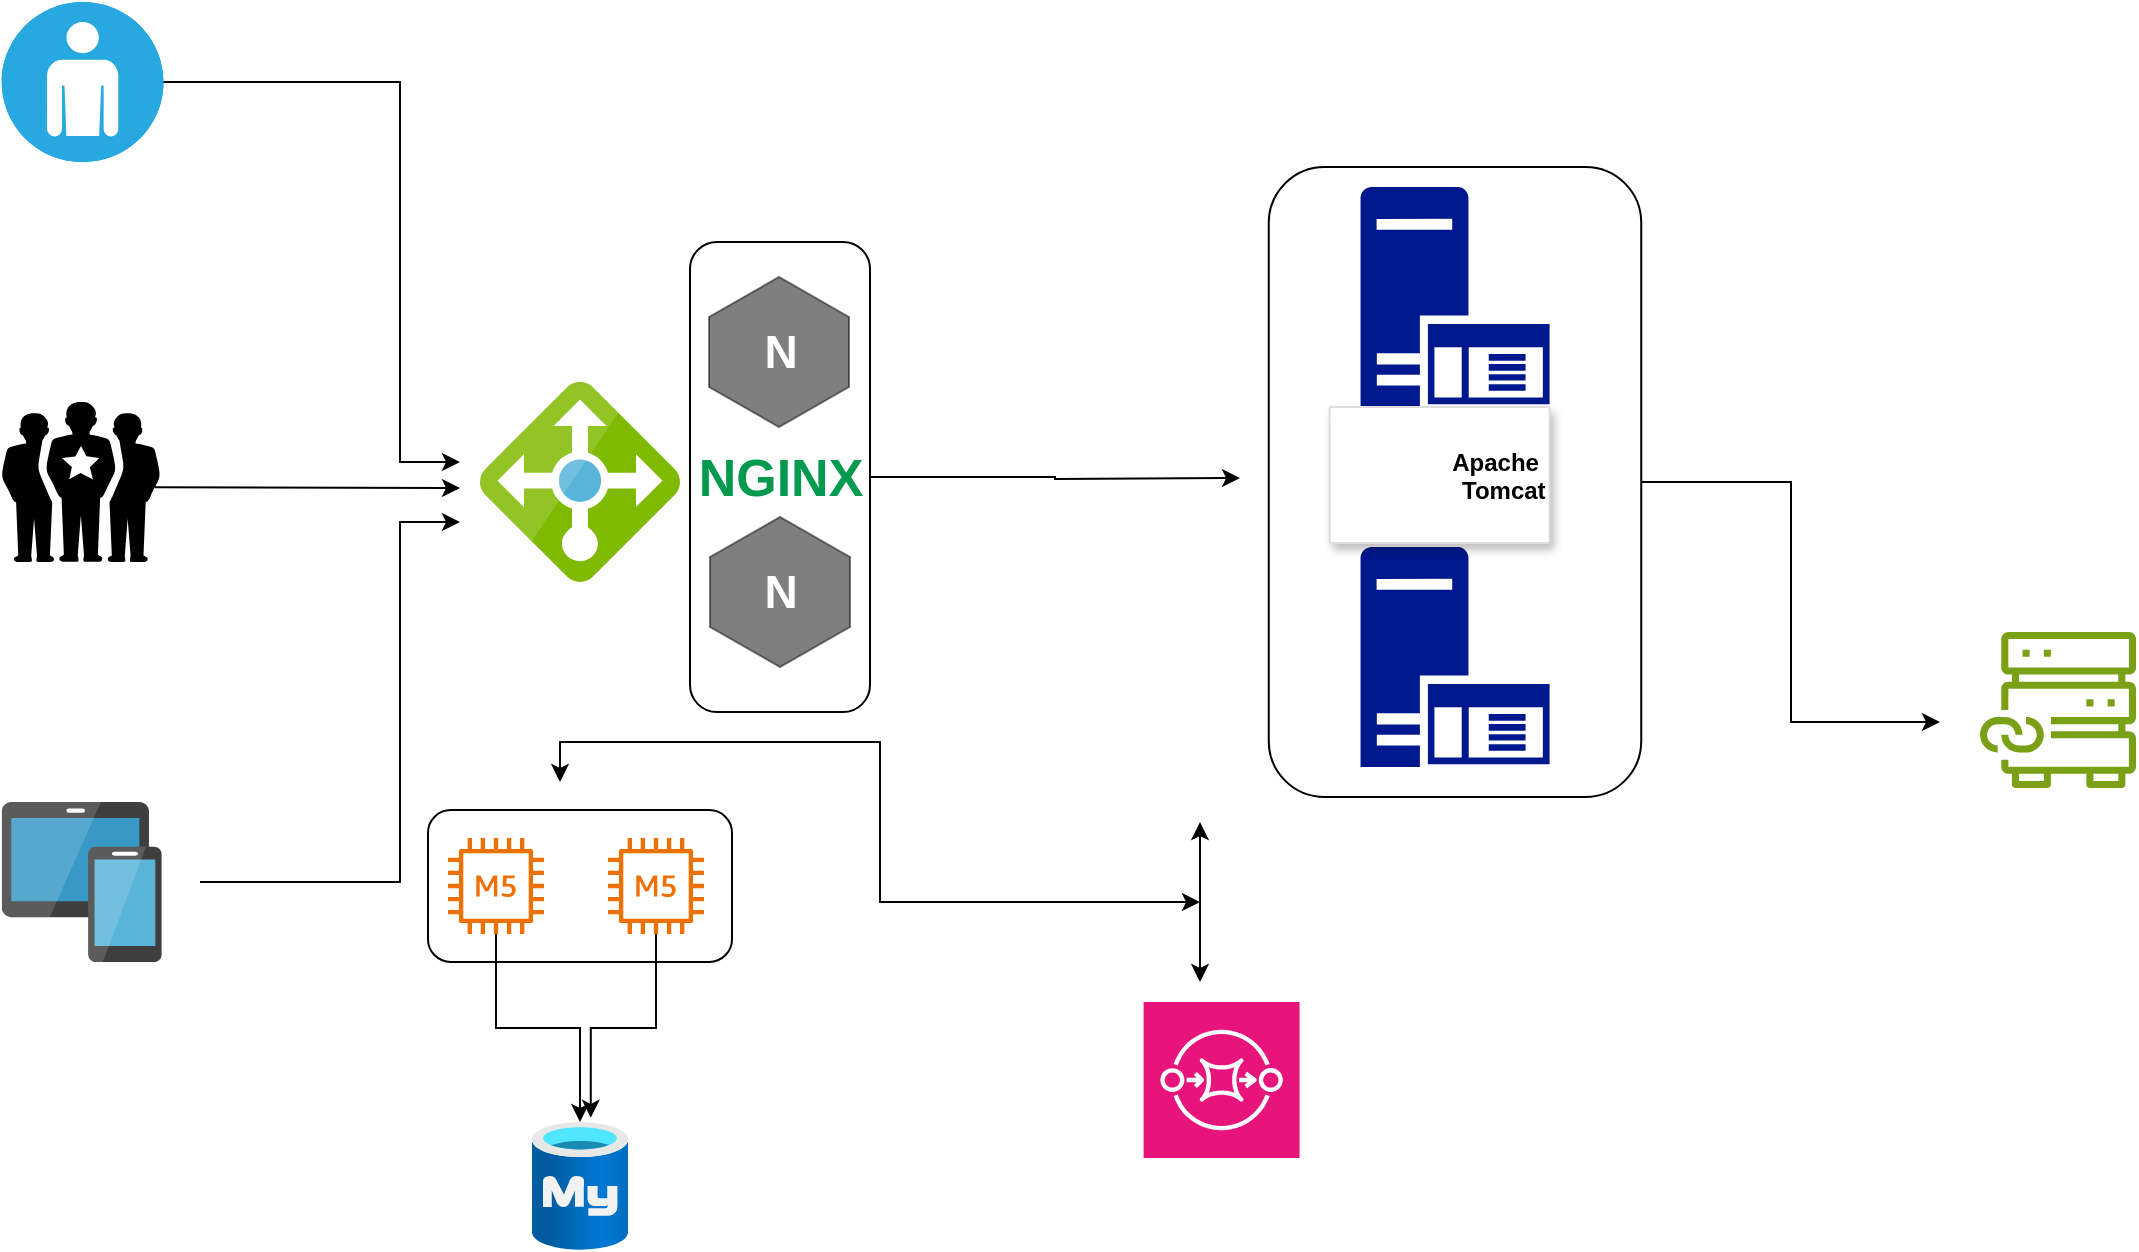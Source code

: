 <mxfile version="22.1.0" type="github">
  <diagram name="Page-1" id="tahWbIfhuVGG3X7Cztzt">
    <mxGraphModel dx="1750" dy="890" grid="1" gridSize="10" guides="1" tooltips="1" connect="1" arrows="1" fold="1" page="1" pageScale="1" pageWidth="850" pageHeight="1100" math="0" shadow="0">
      <root>
        <mxCell id="0" />
        <mxCell id="1" parent="0" />
        <mxCell id="1YjSU40lhFrvHVQKrTwv-8" value="" style="rounded=1;whiteSpace=wrap;html=1;" vertex="1" parent="1">
          <mxGeometry x="294" y="484" width="152" height="76" as="geometry" />
        </mxCell>
        <mxCell id="1YjSU40lhFrvHVQKrTwv-1" value="" style="fillColor=#28A8E0;verticalLabelPosition=bottom;sketch=0;html=1;strokeColor=#ffffff;verticalAlign=top;align=center;points=[[0.145,0.145,0],[0.5,0,0],[0.855,0.145,0],[1,0.5,0],[0.855,0.855,0],[0.5,1,0],[0.145,0.855,0],[0,0.5,0]];pointerEvents=1;shape=mxgraph.cisco_safe.compositeIcon;bgIcon=ellipse;resIcon=mxgraph.cisco_safe.capability.user;" vertex="1" parent="1">
          <mxGeometry x="80.88" y="80" width="80.87" height="80" as="geometry" />
        </mxCell>
        <mxCell id="1YjSU40lhFrvHVQKrTwv-2" value="" style="verticalLabelPosition=bottom;sketch=0;html=1;fillColor=#000000;strokeColor=#6c8ebf;verticalAlign=top;pointerEvents=1;align=center;shape=mxgraph.cisco_safe.people_places_things_icons.icon1;fillStyle=auto;" vertex="1" parent="1">
          <mxGeometry x="80.88" y="280" width="79.12" height="80" as="geometry" />
        </mxCell>
        <mxCell id="1YjSU40lhFrvHVQKrTwv-3" value="" style="image;sketch=0;aspect=fixed;html=1;points=[];align=center;fontSize=12;image=img/lib/mscae/Devices_Groups.svg;" vertex="1" parent="1">
          <mxGeometry x="80.88" y="480" width="80" height="80" as="geometry" />
        </mxCell>
        <mxCell id="1YjSU40lhFrvHVQKrTwv-4" value="" style="image;sketch=0;aspect=fixed;html=1;points=[];align=center;fontSize=12;image=img/lib/mscae/Load_Balancer_feature.svg;" vertex="1" parent="1">
          <mxGeometry x="320" y="270" width="100" height="100" as="geometry" />
        </mxCell>
        <mxCell id="1YjSU40lhFrvHVQKrTwv-41" style="edgeStyle=orthogonalEdgeStyle;rounded=0;orthogonalLoop=1;jettySize=auto;html=1;elbow=vertical;" edge="1" parent="1" source="1YjSU40lhFrvHVQKrTwv-5" target="1YjSU40lhFrvHVQKrTwv-7">
          <mxGeometry relative="1" as="geometry" />
        </mxCell>
        <mxCell id="1YjSU40lhFrvHVQKrTwv-5" value="" style="sketch=0;outlineConnect=0;fontColor=#232F3E;gradientColor=none;fillColor=#ED7100;strokeColor=none;dashed=0;verticalLabelPosition=bottom;verticalAlign=top;align=center;html=1;fontSize=12;fontStyle=0;aspect=fixed;pointerEvents=1;shape=mxgraph.aws4.m5_instance;" vertex="1" parent="1">
          <mxGeometry x="304" y="498" width="48" height="48" as="geometry" />
        </mxCell>
        <mxCell id="1YjSU40lhFrvHVQKrTwv-6" value="" style="sketch=0;outlineConnect=0;fontColor=#232F3E;gradientColor=none;fillColor=#ED7100;strokeColor=none;dashed=0;verticalLabelPosition=bottom;verticalAlign=top;align=center;html=1;fontSize=12;fontStyle=0;aspect=fixed;pointerEvents=1;shape=mxgraph.aws4.m5_instance;" vertex="1" parent="1">
          <mxGeometry x="384" y="498" width="48" height="48" as="geometry" />
        </mxCell>
        <mxCell id="1YjSU40lhFrvHVQKrTwv-7" value="" style="image;aspect=fixed;html=1;points=[];align=center;fontSize=12;image=img/lib/azure2/databases/Azure_Database_MySQL_Server.svg;" vertex="1" parent="1">
          <mxGeometry x="346" y="640" width="48" height="64" as="geometry" />
        </mxCell>
        <mxCell id="1YjSU40lhFrvHVQKrTwv-18" value="" style="endArrow=classic;html=1;rounded=0;elbow=vertical;edgeStyle=orthogonalEdgeStyle;exitX=1;exitY=0.5;exitDx=0;exitDy=0;exitPerimeter=0;" edge="1" parent="1">
          <mxGeometry width="50" height="50" relative="1" as="geometry">
            <mxPoint x="161.75" y="120" as="sourcePoint" />
            <mxPoint x="310" y="310" as="targetPoint" />
            <Array as="points">
              <mxPoint x="280" y="120" />
              <mxPoint x="280" y="310" />
            </Array>
          </mxGeometry>
        </mxCell>
        <mxCell id="1YjSU40lhFrvHVQKrTwv-19" value="" style="endArrow=classic;html=1;rounded=0;elbow=vertical;exitX=0.966;exitY=0.533;exitDx=0;exitDy=0;exitPerimeter=0;" edge="1" parent="1" source="1YjSU40lhFrvHVQKrTwv-2">
          <mxGeometry width="50" height="50" relative="1" as="geometry">
            <mxPoint x="460" y="170" as="sourcePoint" />
            <mxPoint x="310" y="323" as="targetPoint" />
          </mxGeometry>
        </mxCell>
        <mxCell id="1YjSU40lhFrvHVQKrTwv-20" value="" style="endArrow=classic;html=1;rounded=0;elbow=vertical;" edge="1" parent="1">
          <mxGeometry width="50" height="50" relative="1" as="geometry">
            <mxPoint x="180" y="520" as="sourcePoint" />
            <mxPoint x="310" y="340" as="targetPoint" />
            <Array as="points">
              <mxPoint x="280" y="520" />
              <mxPoint x="280" y="340" />
            </Array>
          </mxGeometry>
        </mxCell>
        <mxCell id="1YjSU40lhFrvHVQKrTwv-43" style="edgeStyle=orthogonalEdgeStyle;rounded=0;orthogonalLoop=1;jettySize=auto;html=1;elbow=vertical;" edge="1" parent="1" source="1YjSU40lhFrvHVQKrTwv-22">
          <mxGeometry relative="1" as="geometry">
            <mxPoint x="700" y="318" as="targetPoint" />
          </mxGeometry>
        </mxCell>
        <mxCell id="1YjSU40lhFrvHVQKrTwv-22" value="" style="rounded=1;whiteSpace=wrap;html=1;rotation=90;" vertex="1" parent="1">
          <mxGeometry x="352.5" y="272.5" width="235" height="90" as="geometry" />
        </mxCell>
        <mxCell id="1YjSU40lhFrvHVQKrTwv-23" value="" style="shape=hexagon;perimeter=hexagonPerimeter2;whiteSpace=wrap;html=1;fixedSize=1;rotation=90;strokeColor=#000000;fillColor=#000000;opacity=50;" vertex="1" parent="1">
          <mxGeometry x="432" y="220" width="75" height="70" as="geometry" />
        </mxCell>
        <mxCell id="1YjSU40lhFrvHVQKrTwv-24" value="" style="shape=hexagon;perimeter=hexagonPerimeter2;whiteSpace=wrap;html=1;fixedSize=1;rotation=90;strokeColor=#000000;fillColor=#000000;opacity=50;" vertex="1" parent="1">
          <mxGeometry x="432.5" y="340" width="75" height="70" as="geometry" />
        </mxCell>
        <mxCell id="1YjSU40lhFrvHVQKrTwv-26" value="&lt;font size=&quot;1&quot; style=&quot;&quot;&gt;&lt;b style=&quot;font-size: 23px;&quot;&gt;N&lt;/b&gt;&lt;/font&gt;" style="text;html=1;align=center;verticalAlign=middle;resizable=0;points=[];autosize=1;fontColor=#FFFFFF;" vertex="1" parent="1">
          <mxGeometry x="450" y="235" width="40" height="40" as="geometry" />
        </mxCell>
        <mxCell id="1YjSU40lhFrvHVQKrTwv-27" value="&lt;font size=&quot;1&quot; style=&quot;&quot;&gt;&lt;b style=&quot;font-size: 23px;&quot;&gt;N&lt;/b&gt;&lt;/font&gt;" style="text;html=1;align=center;verticalAlign=middle;resizable=0;points=[];autosize=1;fontColor=#FFFFFF;" vertex="1" parent="1">
          <mxGeometry x="449.5" y="355" width="40" height="40" as="geometry" />
        </mxCell>
        <mxCell id="1YjSU40lhFrvHVQKrTwv-31" value="&lt;font color=&quot;#00994d&quot; style=&quot;font-size: 26px;&quot;&gt;NGINX&lt;/font&gt;" style="text;html=1;align=center;verticalAlign=middle;resizable=0;points=[];autosize=1;strokeColor=none;fillColor=none;fontSize=26;fontStyle=1" vertex="1" parent="1">
          <mxGeometry x="415" y="297.5" width="110" height="40" as="geometry" />
        </mxCell>
        <mxCell id="1YjSU40lhFrvHVQKrTwv-54" style="edgeStyle=elbowEdgeStyle;rounded=0;orthogonalLoop=1;jettySize=auto;html=1;exitX=0.5;exitY=0;exitDx=0;exitDy=0;" edge="1" parent="1" source="1YjSU40lhFrvHVQKrTwv-32">
          <mxGeometry relative="1" as="geometry">
            <mxPoint x="1050" y="440" as="targetPoint" />
          </mxGeometry>
        </mxCell>
        <mxCell id="1YjSU40lhFrvHVQKrTwv-32" value="" style="rounded=1;whiteSpace=wrap;html=1;rotation=90;labelBackgroundColor=#000000;fontColor=none;noLabel=1;" vertex="1" parent="1">
          <mxGeometry x="650" y="226.87" width="315" height="186.25" as="geometry" />
        </mxCell>
        <mxCell id="1YjSU40lhFrvHVQKrTwv-33" value="" style="sketch=0;aspect=fixed;pointerEvents=1;shadow=0;dashed=0;html=1;strokeColor=none;labelPosition=center;verticalLabelPosition=bottom;verticalAlign=top;align=center;fillColor=#00188D;shape=mxgraph.mscae.enterprise.application_server" vertex="1" parent="1">
          <mxGeometry x="760.2" y="172.5" width="94.6" height="110" as="geometry" />
        </mxCell>
        <mxCell id="1YjSU40lhFrvHVQKrTwv-34" value="" style="sketch=0;aspect=fixed;pointerEvents=1;shadow=0;dashed=0;html=1;strokeColor=none;labelPosition=center;verticalLabelPosition=bottom;verticalAlign=top;align=center;fillColor=#00188D;shape=mxgraph.mscae.enterprise.application_server" vertex="1" parent="1">
          <mxGeometry x="760.2" y="352.5" width="94.6" height="110" as="geometry" />
        </mxCell>
        <mxCell id="1YjSU40lhFrvHVQKrTwv-36" value="Apache &#xa;Tomcat" style="strokeColor=#dddddd;shadow=1;strokeWidth=1;rounded=1;absoluteArcSize=1;arcSize=2;align=right;verticalAlign=middle;fontStyle=1;labelBackgroundColor=default;" vertex="1" parent="1">
          <mxGeometry x="744.8" y="282.5" width="110" height="68" as="geometry" />
        </mxCell>
        <mxCell id="1YjSU40lhFrvHVQKrTwv-35" value="" style="shape=image;html=1;verticalAlign=top;verticalLabelPosition=bottom;labelBackgroundColor=#ffffff;imageAspect=0;aspect=fixed;image=https://cdn2.iconfinder.com/data/icons/boxicons-solid-vol-1/24/bxs-cat-128.png" vertex="1" parent="1YjSU40lhFrvHVQKrTwv-36">
          <mxGeometry x="10" y="9" width="51" height="51" as="geometry" />
        </mxCell>
        <mxCell id="1YjSU40lhFrvHVQKrTwv-42" style="edgeStyle=orthogonalEdgeStyle;rounded=0;orthogonalLoop=1;jettySize=auto;html=1;entryX=0.612;entryY=-0.033;entryDx=0;entryDy=0;entryPerimeter=0;elbow=vertical;" edge="1" parent="1" source="1YjSU40lhFrvHVQKrTwv-6" target="1YjSU40lhFrvHVQKrTwv-7">
          <mxGeometry relative="1" as="geometry" />
        </mxCell>
        <mxCell id="1YjSU40lhFrvHVQKrTwv-44" value="" style="sketch=0;points=[[0,0,0],[0.25,0,0],[0.5,0,0],[0.75,0,0],[1,0,0],[0,1,0],[0.25,1,0],[0.5,1,0],[0.75,1,0],[1,1,0],[0,0.25,0],[0,0.5,0],[0,0.75,0],[1,0.25,0],[1,0.5,0],[1,0.75,0]];outlineConnect=0;fontColor=#232F3E;fillColor=#E7157B;strokeColor=#ffffff;dashed=0;verticalLabelPosition=bottom;verticalAlign=top;align=center;html=1;fontSize=12;fontStyle=0;aspect=fixed;shape=mxgraph.aws4.resourceIcon;resIcon=mxgraph.aws4.sqs;" vertex="1" parent="1">
          <mxGeometry x="651.8" y="580" width="78" height="78" as="geometry" />
        </mxCell>
        <mxCell id="1YjSU40lhFrvHVQKrTwv-48" value="" style="endArrow=classic;startArrow=classic;html=1;rounded=0;" edge="1" parent="1">
          <mxGeometry width="50" height="50" relative="1" as="geometry">
            <mxPoint x="680" y="570" as="sourcePoint" />
            <mxPoint x="680" y="490" as="targetPoint" />
          </mxGeometry>
        </mxCell>
        <mxCell id="1YjSU40lhFrvHVQKrTwv-49" value="" style="endArrow=classic;startArrow=classic;html=1;rounded=0;edgeStyle=orthogonalEdgeStyle;verticalAlign=top;" edge="1" parent="1">
          <mxGeometry width="50" height="50" relative="1" as="geometry">
            <mxPoint x="360" y="470" as="sourcePoint" />
            <mxPoint x="680" y="530" as="targetPoint" />
            <Array as="points">
              <mxPoint x="360" y="450" />
              <mxPoint x="520" y="450" />
              <mxPoint x="520" y="530" />
            </Array>
          </mxGeometry>
        </mxCell>
        <mxCell id="1YjSU40lhFrvHVQKrTwv-51" value="" style="sketch=0;outlineConnect=0;fontColor=#232F3E;gradientColor=none;fillColor=#7AA116;strokeColor=none;dashed=0;verticalLabelPosition=bottom;verticalAlign=top;align=center;html=1;fontSize=12;fontStyle=0;aspect=fixed;pointerEvents=1;shape=mxgraph.aws4.file_cache_on_premises_nfs_linked_datasets;" vertex="1" parent="1">
          <mxGeometry x="1070" y="395" width="78" height="78" as="geometry" />
        </mxCell>
      </root>
    </mxGraphModel>
  </diagram>
</mxfile>
